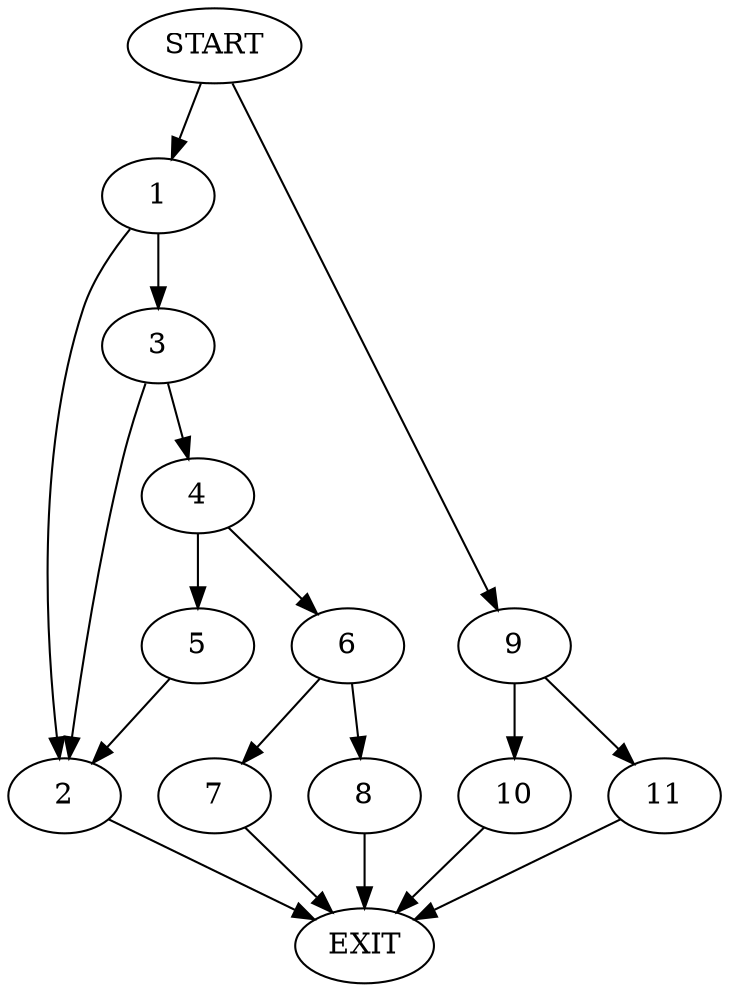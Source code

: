 digraph {
0 [label="START"]
12 [label="EXIT"]
0 -> 1
1 -> 2
1 -> 3
2 -> 12
3 -> 2
3 -> 4
4 -> 5
4 -> 6
5 -> 2
6 -> 7
6 -> 8
8 -> 12
7 -> 12
0 -> 9
9 -> 10
9 -> 11
10 -> 12
11 -> 12
}
